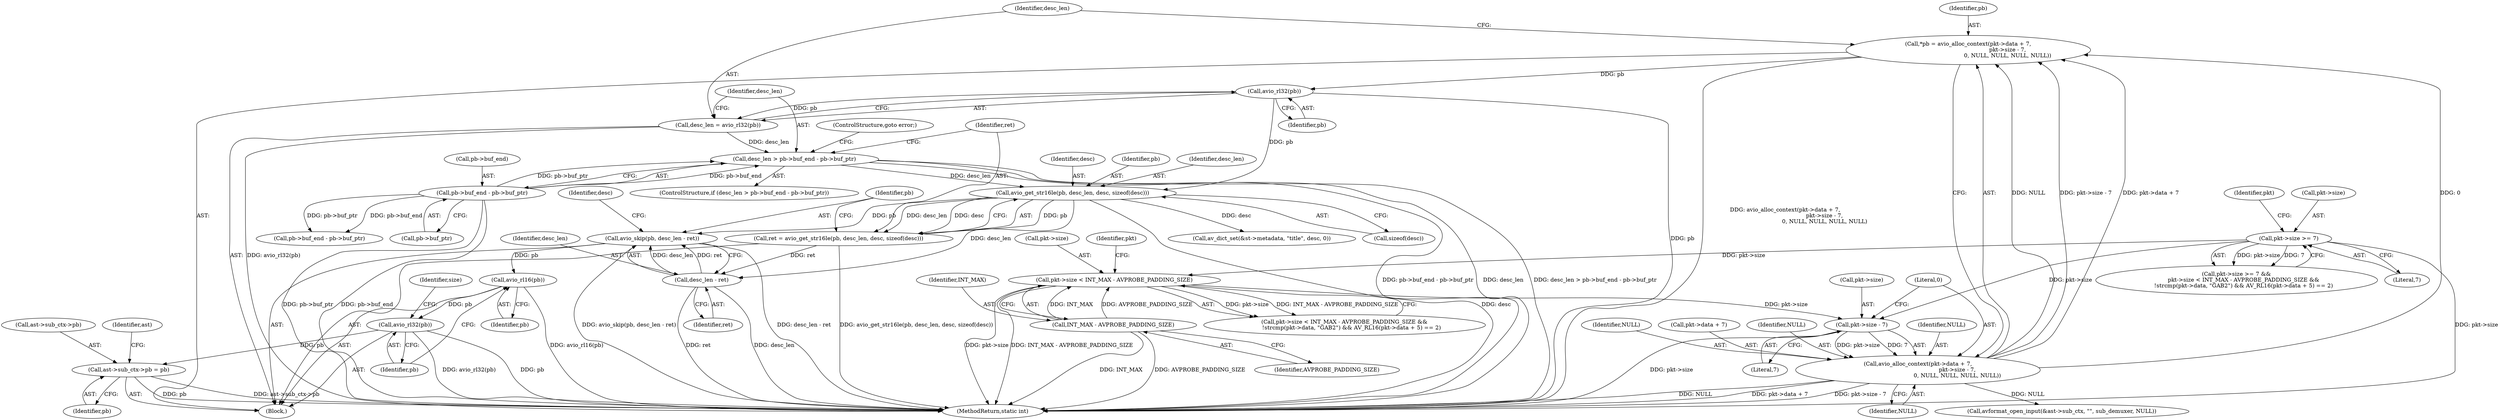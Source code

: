 digraph "0_FFmpeg_a5d849b149ca67ced2d271dc84db0bc95a548abb@pointer" {
"1000213" [label="(Call,avio_rl16(pb))"];
"1000197" [label="(Call,avio_skip(pb, desc_len - ret))"];
"1000191" [label="(Call,avio_get_str16le(pb, desc_len, desc, sizeof(desc)))"];
"1000176" [label="(Call,avio_rl32(pb))"];
"1000154" [label="(Call,*pb = avio_alloc_context(pkt->data + 7,\n                                             pkt->size - 7,\n                                             0, NULL, NULL, NULL, NULL))"];
"1000156" [label="(Call,avio_alloc_context(pkt->data + 7,\n                                             pkt->size - 7,\n                                             0, NULL, NULL, NULL, NULL))"];
"1000162" [label="(Call,pkt->size - 7)"];
"1000109" [label="(Call,pkt->size >= 7)"];
"1000115" [label="(Call,pkt->size < INT_MAX - AVPROBE_PADDING_SIZE)"];
"1000119" [label="(Call,INT_MAX - AVPROBE_PADDING_SIZE)"];
"1000179" [label="(Call,desc_len > pb->buf_end - pb->buf_ptr)"];
"1000174" [label="(Call,desc_len = avio_rl32(pb))"];
"1000181" [label="(Call,pb->buf_end - pb->buf_ptr)"];
"1000199" [label="(Call,desc_len - ret)"];
"1000189" [label="(Call,ret = avio_get_str16le(pb, desc_len, desc, sizeof(desc)))"];
"1000215" [label="(Call,avio_rl32(pb))"];
"1000279" [label="(Call,ast->sub_ctx->pb = pb)"];
"1000285" [label="(Identifier,pb)"];
"1000197" [label="(Call,avio_skip(pb, desc_len - ret))"];
"1000166" [label="(Literal,7)"];
"1000182" [label="(Call,pb->buf_end)"];
"1000279" [label="(Call,ast->sub_ctx->pb = pb)"];
"1000188" [label="(ControlStructure,goto error;)"];
"1000382" [label="(MethodReturn,static int)"];
"1000198" [label="(Identifier,pb)"];
"1000175" [label="(Identifier,desc_len)"];
"1000126" [label="(Identifier,pkt)"];
"1000191" [label="(Call,avio_get_str16le(pb, desc_len, desc, sizeof(desc)))"];
"1000177" [label="(Identifier,pb)"];
"1000137" [label="(Block,)"];
"1000194" [label="(Identifier,desc)"];
"1000167" [label="(Literal,0)"];
"1000297" [label="(Call,avformat_open_input(&ast->sub_ctx, \"\", sub_demuxer, NULL))"];
"1000215" [label="(Call,avio_rl32(pb))"];
"1000180" [label="(Identifier,desc_len)"];
"1000205" [label="(Call,av_dict_set(&st->metadata, \"title\", desc, 0))"];
"1000155" [label="(Identifier,pb)"];
"1000157" [label="(Call,pkt->data + 7)"];
"1000117" [label="(Identifier,pkt)"];
"1000213" [label="(Call,avio_rl16(pb))"];
"1000204" [label="(Identifier,desc)"];
"1000171" [label="(Identifier,NULL)"];
"1000109" [label="(Call,pkt->size >= 7)"];
"1000189" [label="(Call,ret = avio_get_str16le(pb, desc_len, desc, sizeof(desc)))"];
"1000110" [label="(Call,pkt->size)"];
"1000113" [label="(Literal,7)"];
"1000120" [label="(Identifier,INT_MAX)"];
"1000190" [label="(Identifier,ret)"];
"1000219" [label="(Call,pb->buf_end - pb->buf_ptr)"];
"1000156" [label="(Call,avio_alloc_context(pkt->data + 7,\n                                             pkt->size - 7,\n                                             0, NULL, NULL, NULL, NULL))"];
"1000119" [label="(Call,INT_MAX - AVPROBE_PADDING_SIZE)"];
"1000290" [label="(Identifier,ast)"];
"1000214" [label="(Identifier,pb)"];
"1000216" [label="(Identifier,pb)"];
"1000169" [label="(Identifier,NULL)"];
"1000108" [label="(Call,pkt->size >= 7 &&\n        pkt->size < INT_MAX - AVPROBE_PADDING_SIZE &&\n        !strcmp(pkt->data, \"GAB2\") && AV_RL16(pkt->data + 5) == 2)"];
"1000200" [label="(Identifier,desc_len)"];
"1000178" [label="(ControlStructure,if (desc_len > pb->buf_end - pb->buf_ptr))"];
"1000162" [label="(Call,pkt->size - 7)"];
"1000168" [label="(Identifier,NULL)"];
"1000163" [label="(Call,pkt->size)"];
"1000116" [label="(Call,pkt->size)"];
"1000195" [label="(Call,sizeof(desc))"];
"1000154" [label="(Call,*pb = avio_alloc_context(pkt->data + 7,\n                                             pkt->size - 7,\n                                             0, NULL, NULL, NULL, NULL))"];
"1000115" [label="(Call,pkt->size < INT_MAX - AVPROBE_PADDING_SIZE)"];
"1000179" [label="(Call,desc_len > pb->buf_end - pb->buf_ptr)"];
"1000201" [label="(Identifier,ret)"];
"1000176" [label="(Call,avio_rl32(pb))"];
"1000192" [label="(Identifier,pb)"];
"1000174" [label="(Call,desc_len = avio_rl32(pb))"];
"1000170" [label="(Identifier,NULL)"];
"1000114" [label="(Call,pkt->size < INT_MAX - AVPROBE_PADDING_SIZE &&\n        !strcmp(pkt->data, \"GAB2\") && AV_RL16(pkt->data + 5) == 2)"];
"1000280" [label="(Call,ast->sub_ctx->pb)"];
"1000218" [label="(Identifier,size)"];
"1000185" [label="(Call,pb->buf_ptr)"];
"1000199" [label="(Call,desc_len - ret)"];
"1000193" [label="(Identifier,desc_len)"];
"1000121" [label="(Identifier,AVPROBE_PADDING_SIZE)"];
"1000181" [label="(Call,pb->buf_end - pb->buf_ptr)"];
"1000213" -> "1000137"  [label="AST: "];
"1000213" -> "1000214"  [label="CFG: "];
"1000214" -> "1000213"  [label="AST: "];
"1000216" -> "1000213"  [label="CFG: "];
"1000213" -> "1000382"  [label="DDG: avio_rl16(pb)"];
"1000197" -> "1000213"  [label="DDG: pb"];
"1000213" -> "1000215"  [label="DDG: pb"];
"1000197" -> "1000137"  [label="AST: "];
"1000197" -> "1000199"  [label="CFG: "];
"1000198" -> "1000197"  [label="AST: "];
"1000199" -> "1000197"  [label="AST: "];
"1000204" -> "1000197"  [label="CFG: "];
"1000197" -> "1000382"  [label="DDG: avio_skip(pb, desc_len - ret)"];
"1000197" -> "1000382"  [label="DDG: desc_len - ret"];
"1000191" -> "1000197"  [label="DDG: pb"];
"1000199" -> "1000197"  [label="DDG: desc_len"];
"1000199" -> "1000197"  [label="DDG: ret"];
"1000191" -> "1000189"  [label="AST: "];
"1000191" -> "1000195"  [label="CFG: "];
"1000192" -> "1000191"  [label="AST: "];
"1000193" -> "1000191"  [label="AST: "];
"1000194" -> "1000191"  [label="AST: "];
"1000195" -> "1000191"  [label="AST: "];
"1000189" -> "1000191"  [label="CFG: "];
"1000191" -> "1000382"  [label="DDG: desc"];
"1000191" -> "1000189"  [label="DDG: pb"];
"1000191" -> "1000189"  [label="DDG: desc_len"];
"1000191" -> "1000189"  [label="DDG: desc"];
"1000176" -> "1000191"  [label="DDG: pb"];
"1000179" -> "1000191"  [label="DDG: desc_len"];
"1000191" -> "1000199"  [label="DDG: desc_len"];
"1000191" -> "1000205"  [label="DDG: desc"];
"1000176" -> "1000174"  [label="AST: "];
"1000176" -> "1000177"  [label="CFG: "];
"1000177" -> "1000176"  [label="AST: "];
"1000174" -> "1000176"  [label="CFG: "];
"1000176" -> "1000382"  [label="DDG: pb"];
"1000176" -> "1000174"  [label="DDG: pb"];
"1000154" -> "1000176"  [label="DDG: pb"];
"1000154" -> "1000137"  [label="AST: "];
"1000154" -> "1000156"  [label="CFG: "];
"1000155" -> "1000154"  [label="AST: "];
"1000156" -> "1000154"  [label="AST: "];
"1000175" -> "1000154"  [label="CFG: "];
"1000154" -> "1000382"  [label="DDG: avio_alloc_context(pkt->data + 7,\n                                             pkt->size - 7,\n                                             0, NULL, NULL, NULL, NULL)"];
"1000156" -> "1000154"  [label="DDG: NULL"];
"1000156" -> "1000154"  [label="DDG: pkt->size - 7"];
"1000156" -> "1000154"  [label="DDG: pkt->data + 7"];
"1000156" -> "1000154"  [label="DDG: 0"];
"1000156" -> "1000171"  [label="CFG: "];
"1000157" -> "1000156"  [label="AST: "];
"1000162" -> "1000156"  [label="AST: "];
"1000167" -> "1000156"  [label="AST: "];
"1000168" -> "1000156"  [label="AST: "];
"1000169" -> "1000156"  [label="AST: "];
"1000170" -> "1000156"  [label="AST: "];
"1000171" -> "1000156"  [label="AST: "];
"1000156" -> "1000382"  [label="DDG: NULL"];
"1000156" -> "1000382"  [label="DDG: pkt->data + 7"];
"1000156" -> "1000382"  [label="DDG: pkt->size - 7"];
"1000162" -> "1000156"  [label="DDG: pkt->size"];
"1000162" -> "1000156"  [label="DDG: 7"];
"1000156" -> "1000297"  [label="DDG: NULL"];
"1000162" -> "1000166"  [label="CFG: "];
"1000163" -> "1000162"  [label="AST: "];
"1000166" -> "1000162"  [label="AST: "];
"1000167" -> "1000162"  [label="CFG: "];
"1000162" -> "1000382"  [label="DDG: pkt->size"];
"1000109" -> "1000162"  [label="DDG: pkt->size"];
"1000115" -> "1000162"  [label="DDG: pkt->size"];
"1000109" -> "1000108"  [label="AST: "];
"1000109" -> "1000113"  [label="CFG: "];
"1000110" -> "1000109"  [label="AST: "];
"1000113" -> "1000109"  [label="AST: "];
"1000117" -> "1000109"  [label="CFG: "];
"1000108" -> "1000109"  [label="CFG: "];
"1000109" -> "1000382"  [label="DDG: pkt->size"];
"1000109" -> "1000108"  [label="DDG: pkt->size"];
"1000109" -> "1000108"  [label="DDG: 7"];
"1000109" -> "1000115"  [label="DDG: pkt->size"];
"1000115" -> "1000114"  [label="AST: "];
"1000115" -> "1000119"  [label="CFG: "];
"1000116" -> "1000115"  [label="AST: "];
"1000119" -> "1000115"  [label="AST: "];
"1000126" -> "1000115"  [label="CFG: "];
"1000114" -> "1000115"  [label="CFG: "];
"1000115" -> "1000382"  [label="DDG: INT_MAX - AVPROBE_PADDING_SIZE"];
"1000115" -> "1000382"  [label="DDG: pkt->size"];
"1000115" -> "1000114"  [label="DDG: pkt->size"];
"1000115" -> "1000114"  [label="DDG: INT_MAX - AVPROBE_PADDING_SIZE"];
"1000119" -> "1000115"  [label="DDG: INT_MAX"];
"1000119" -> "1000115"  [label="DDG: AVPROBE_PADDING_SIZE"];
"1000119" -> "1000121"  [label="CFG: "];
"1000120" -> "1000119"  [label="AST: "];
"1000121" -> "1000119"  [label="AST: "];
"1000119" -> "1000382"  [label="DDG: AVPROBE_PADDING_SIZE"];
"1000119" -> "1000382"  [label="DDG: INT_MAX"];
"1000179" -> "1000178"  [label="AST: "];
"1000179" -> "1000181"  [label="CFG: "];
"1000180" -> "1000179"  [label="AST: "];
"1000181" -> "1000179"  [label="AST: "];
"1000188" -> "1000179"  [label="CFG: "];
"1000190" -> "1000179"  [label="CFG: "];
"1000179" -> "1000382"  [label="DDG: pb->buf_end - pb->buf_ptr"];
"1000179" -> "1000382"  [label="DDG: desc_len > pb->buf_end - pb->buf_ptr"];
"1000179" -> "1000382"  [label="DDG: desc_len"];
"1000174" -> "1000179"  [label="DDG: desc_len"];
"1000181" -> "1000179"  [label="DDG: pb->buf_end"];
"1000181" -> "1000179"  [label="DDG: pb->buf_ptr"];
"1000174" -> "1000137"  [label="AST: "];
"1000175" -> "1000174"  [label="AST: "];
"1000180" -> "1000174"  [label="CFG: "];
"1000174" -> "1000382"  [label="DDG: avio_rl32(pb)"];
"1000181" -> "1000185"  [label="CFG: "];
"1000182" -> "1000181"  [label="AST: "];
"1000185" -> "1000181"  [label="AST: "];
"1000181" -> "1000382"  [label="DDG: pb->buf_ptr"];
"1000181" -> "1000382"  [label="DDG: pb->buf_end"];
"1000181" -> "1000219"  [label="DDG: pb->buf_end"];
"1000181" -> "1000219"  [label="DDG: pb->buf_ptr"];
"1000199" -> "1000201"  [label="CFG: "];
"1000200" -> "1000199"  [label="AST: "];
"1000201" -> "1000199"  [label="AST: "];
"1000199" -> "1000382"  [label="DDG: ret"];
"1000199" -> "1000382"  [label="DDG: desc_len"];
"1000189" -> "1000199"  [label="DDG: ret"];
"1000189" -> "1000137"  [label="AST: "];
"1000190" -> "1000189"  [label="AST: "];
"1000198" -> "1000189"  [label="CFG: "];
"1000189" -> "1000382"  [label="DDG: avio_get_str16le(pb, desc_len, desc, sizeof(desc))"];
"1000215" -> "1000137"  [label="AST: "];
"1000215" -> "1000216"  [label="CFG: "];
"1000216" -> "1000215"  [label="AST: "];
"1000218" -> "1000215"  [label="CFG: "];
"1000215" -> "1000382"  [label="DDG: pb"];
"1000215" -> "1000382"  [label="DDG: avio_rl32(pb)"];
"1000215" -> "1000279"  [label="DDG: pb"];
"1000279" -> "1000137"  [label="AST: "];
"1000279" -> "1000285"  [label="CFG: "];
"1000280" -> "1000279"  [label="AST: "];
"1000285" -> "1000279"  [label="AST: "];
"1000290" -> "1000279"  [label="CFG: "];
"1000279" -> "1000382"  [label="DDG: pb"];
"1000279" -> "1000382"  [label="DDG: ast->sub_ctx->pb"];
}
